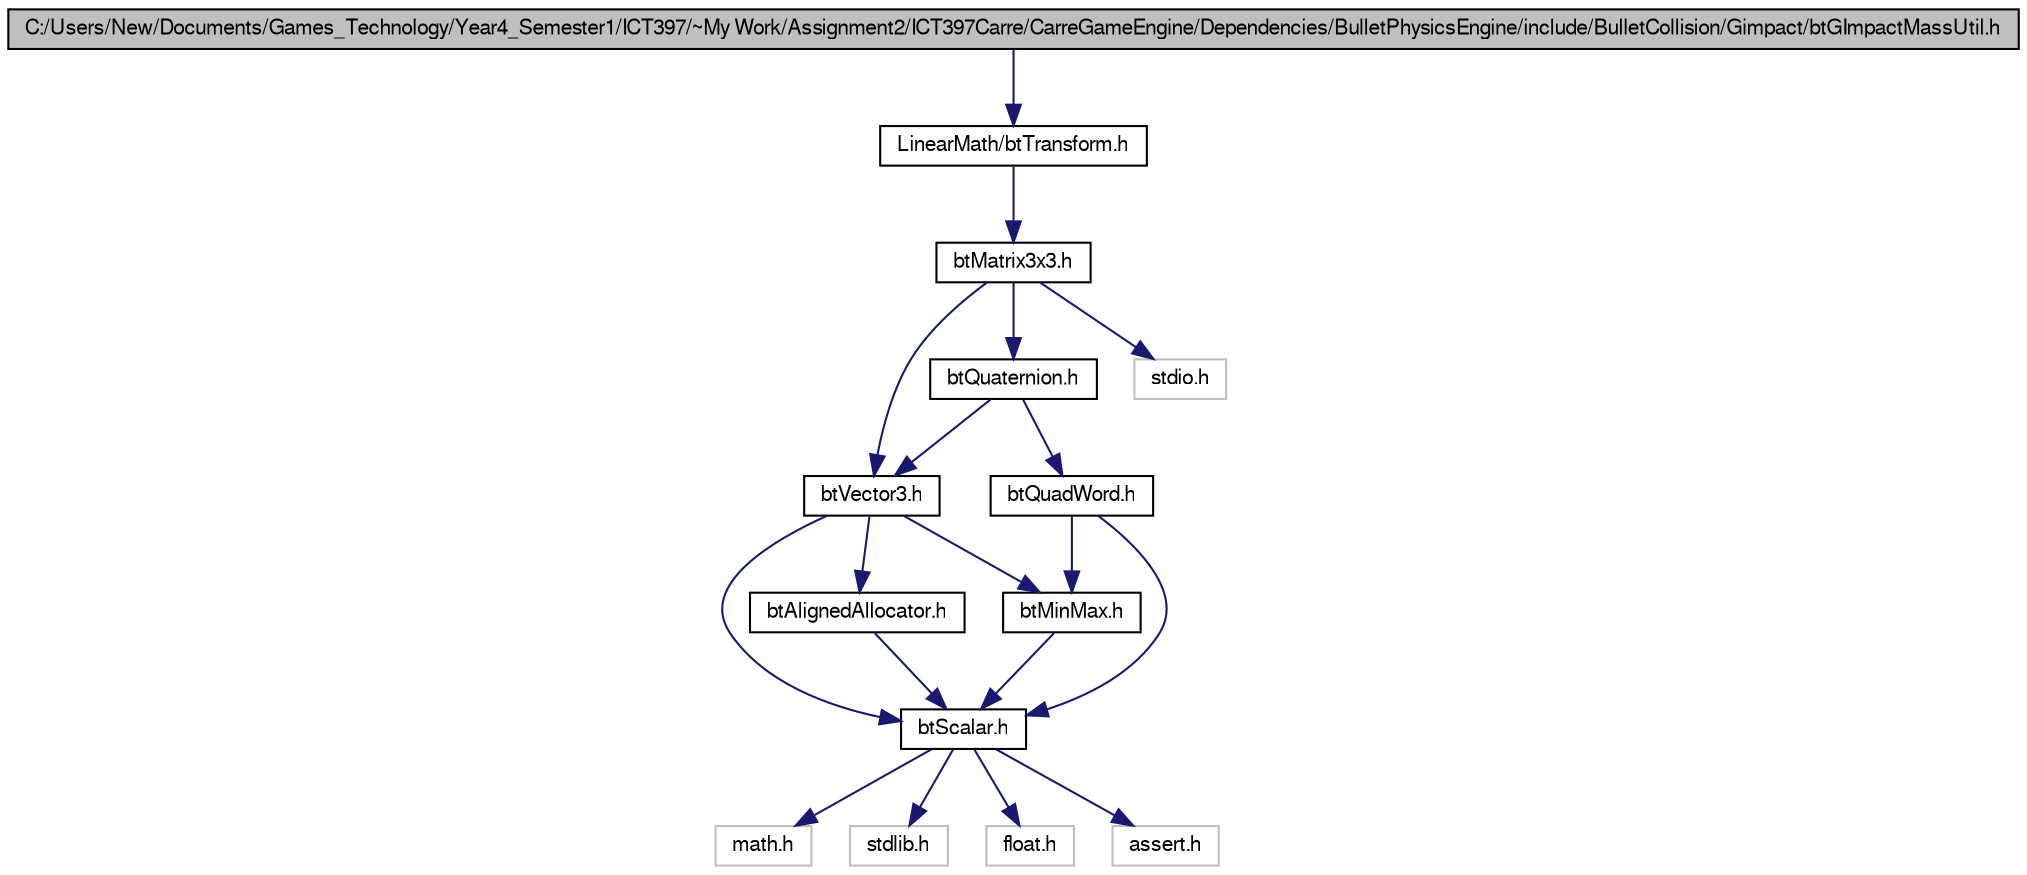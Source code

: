digraph G
{
  bgcolor="transparent";
  edge [fontname="FreeSans",fontsize=10,labelfontname="FreeSans",labelfontsize=10];
  node [fontname="FreeSans",fontsize=10,shape=record];
  Node1 [label="C:/Users/New/Documents/Games_Technology/Year4_Semester1/ICT397/~My Work/Assignment2/ICT397Carre/CarreGameEngine/Dependencies/BulletPhysicsEngine/include/BulletCollision/Gimpact/btGImpactMassUtil.h",height=0.2,width=0.4,color="black", fillcolor="grey75", style="filled" fontcolor="black"];
  Node1 -> Node2 [color="midnightblue",fontsize=10,style="solid"];
  Node2 [label="LinearMath/btTransform.h",height=0.2,width=0.4,color="black",URL="$bt_transform_8h-source.html"];
  Node2 -> Node3 [color="midnightblue",fontsize=10,style="solid"];
  Node3 [label="btMatrix3x3.h",height=0.2,width=0.4,color="black",URL="$bt_matrix3x3_8h-source.html"];
  Node3 -> Node4 [color="midnightblue",fontsize=10,style="solid"];
  Node4 [label="btVector3.h",height=0.2,width=0.4,color="black",URL="$bt_vector3_8h-source.html"];
  Node4 -> Node5 [color="midnightblue",fontsize=10,style="solid"];
  Node5 [label="btScalar.h",height=0.2,width=0.4,color="black",URL="$bt_scalar_8h-source.html"];
  Node5 -> Node6 [color="midnightblue",fontsize=10,style="solid"];
  Node6 [label="math.h",height=0.2,width=0.4,color="grey75"];
  Node5 -> Node7 [color="midnightblue",fontsize=10,style="solid"];
  Node7 [label="stdlib.h",height=0.2,width=0.4,color="grey75"];
  Node5 -> Node8 [color="midnightblue",fontsize=10,style="solid"];
  Node8 [label="float.h",height=0.2,width=0.4,color="grey75"];
  Node5 -> Node9 [color="midnightblue",fontsize=10,style="solid"];
  Node9 [label="assert.h",height=0.2,width=0.4,color="grey75"];
  Node4 -> Node10 [color="midnightblue",fontsize=10,style="solid"];
  Node10 [label="btMinMax.h",height=0.2,width=0.4,color="black",URL="$bt_min_max_8h-source.html"];
  Node10 -> Node5 [color="midnightblue",fontsize=10,style="solid"];
  Node4 -> Node11 [color="midnightblue",fontsize=10,style="solid"];
  Node11 [label="btAlignedAllocator.h",height=0.2,width=0.4,color="black",URL="$bt_aligned_allocator_8h-source.html"];
  Node11 -> Node5 [color="midnightblue",fontsize=10,style="solid"];
  Node3 -> Node12 [color="midnightblue",fontsize=10,style="solid"];
  Node12 [label="btQuaternion.h",height=0.2,width=0.4,color="black",URL="$bt_quaternion_8h-source.html"];
  Node12 -> Node4 [color="midnightblue",fontsize=10,style="solid"];
  Node12 -> Node13 [color="midnightblue",fontsize=10,style="solid"];
  Node13 [label="btQuadWord.h",height=0.2,width=0.4,color="black",URL="$bt_quad_word_8h-source.html"];
  Node13 -> Node5 [color="midnightblue",fontsize=10,style="solid"];
  Node13 -> Node10 [color="midnightblue",fontsize=10,style="solid"];
  Node3 -> Node14 [color="midnightblue",fontsize=10,style="solid"];
  Node14 [label="stdio.h",height=0.2,width=0.4,color="grey75"];
}
